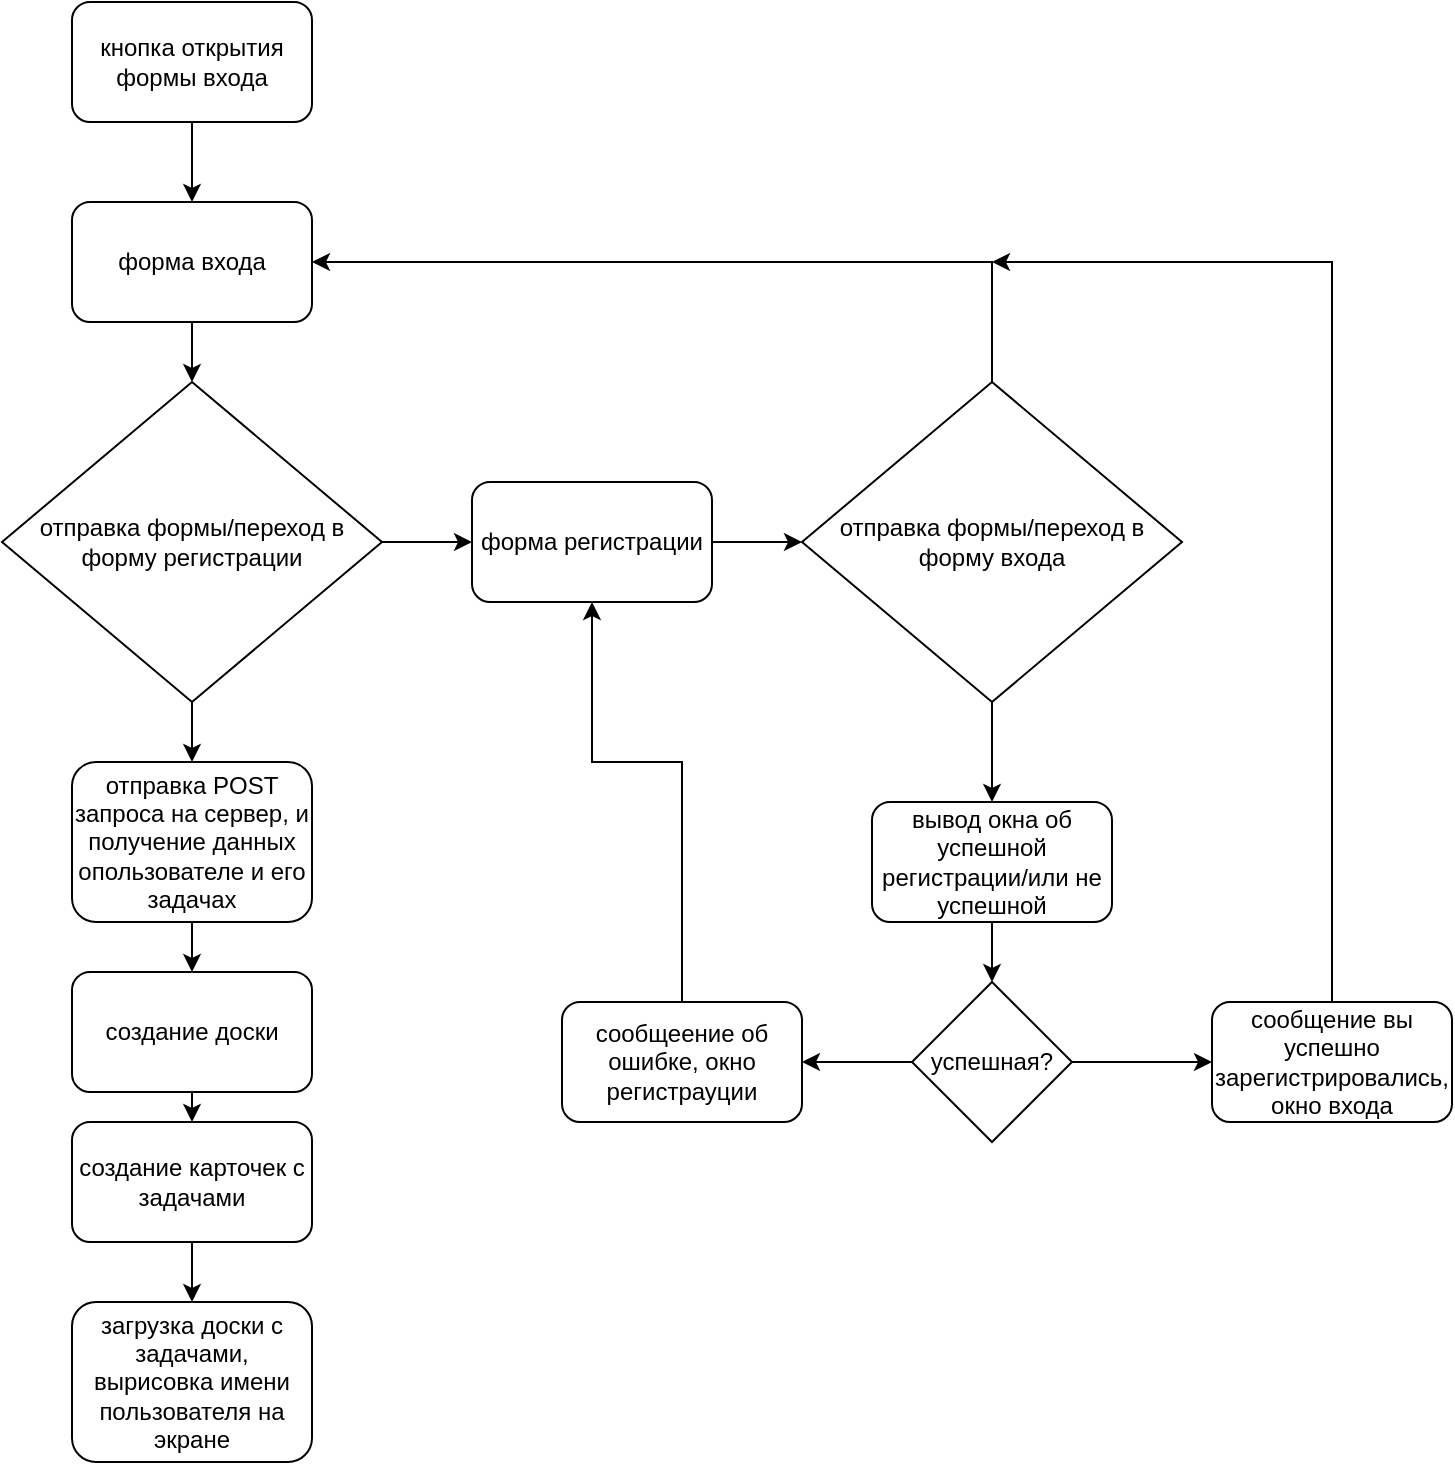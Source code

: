 <mxfile version="21.3.6" type="device">
  <diagram name="Страница 1" id="LW7k3ERH3k6OYLm9xY8x">
    <mxGraphModel dx="1396" dy="758" grid="1" gridSize="10" guides="1" tooltips="1" connect="1" arrows="1" fold="1" page="1" pageScale="1" pageWidth="827" pageHeight="1169" math="0" shadow="0">
      <root>
        <mxCell id="0" />
        <mxCell id="1" parent="0" />
        <mxCell id="o-ercXXJlJIod0jqBGvS-1" style="edgeStyle=orthogonalEdgeStyle;rounded=0;orthogonalLoop=1;jettySize=auto;html=1;exitX=0.5;exitY=1;exitDx=0;exitDy=0;entryX=0.5;entryY=0;entryDx=0;entryDy=0;" edge="1" parent="1" source="7tNmrzLedv5R81ITYd9M-2" target="7tNmrzLedv5R81ITYd9M-3">
          <mxGeometry relative="1" as="geometry" />
        </mxCell>
        <mxCell id="7tNmrzLedv5R81ITYd9M-2" value="кнопка открытия формы входа" style="rounded=1;whiteSpace=wrap;html=1;" parent="1" vertex="1">
          <mxGeometry x="100" y="100" width="120" height="60" as="geometry" />
        </mxCell>
        <mxCell id="o-ercXXJlJIod0jqBGvS-12" style="edgeStyle=orthogonalEdgeStyle;rounded=0;orthogonalLoop=1;jettySize=auto;html=1;exitX=0.5;exitY=1;exitDx=0;exitDy=0;entryX=0.5;entryY=0;entryDx=0;entryDy=0;" edge="1" parent="1" source="7tNmrzLedv5R81ITYd9M-3" target="o-ercXXJlJIod0jqBGvS-11">
          <mxGeometry relative="1" as="geometry" />
        </mxCell>
        <mxCell id="7tNmrzLedv5R81ITYd9M-3" value="форма входа" style="rounded=1;whiteSpace=wrap;html=1;" parent="1" vertex="1">
          <mxGeometry x="100" y="200" width="120" height="60" as="geometry" />
        </mxCell>
        <mxCell id="o-ercXXJlJIod0jqBGvS-16" style="edgeStyle=orthogonalEdgeStyle;rounded=0;orthogonalLoop=1;jettySize=auto;html=1;exitX=1;exitY=0.5;exitDx=0;exitDy=0;entryX=0;entryY=0.5;entryDx=0;entryDy=0;" edge="1" parent="1" source="o-ercXXJlJIod0jqBGvS-3" target="o-ercXXJlJIod0jqBGvS-15">
          <mxGeometry relative="1" as="geometry" />
        </mxCell>
        <mxCell id="o-ercXXJlJIod0jqBGvS-3" value="форма регистрации" style="rounded=1;whiteSpace=wrap;html=1;" vertex="1" parent="1">
          <mxGeometry x="300" y="340" width="120" height="60" as="geometry" />
        </mxCell>
        <mxCell id="o-ercXXJlJIod0jqBGvS-10" value="загрузка доски с задачами, вырисовка имени пользователя на экране&lt;br&gt;" style="rounded=1;whiteSpace=wrap;html=1;" vertex="1" parent="1">
          <mxGeometry x="100" y="750" width="120" height="80" as="geometry" />
        </mxCell>
        <mxCell id="o-ercXXJlJIod0jqBGvS-14" style="edgeStyle=orthogonalEdgeStyle;rounded=0;orthogonalLoop=1;jettySize=auto;html=1;exitX=1;exitY=0.5;exitDx=0;exitDy=0;entryX=0;entryY=0.5;entryDx=0;entryDy=0;" edge="1" parent="1" source="o-ercXXJlJIod0jqBGvS-11" target="o-ercXXJlJIod0jqBGvS-3">
          <mxGeometry relative="1" as="geometry" />
        </mxCell>
        <mxCell id="o-ercXXJlJIod0jqBGvS-24" style="edgeStyle=orthogonalEdgeStyle;rounded=0;orthogonalLoop=1;jettySize=auto;html=1;exitX=0.5;exitY=1;exitDx=0;exitDy=0;entryX=0.5;entryY=0;entryDx=0;entryDy=0;" edge="1" parent="1" source="o-ercXXJlJIod0jqBGvS-11" target="o-ercXXJlJIod0jqBGvS-20">
          <mxGeometry relative="1" as="geometry" />
        </mxCell>
        <mxCell id="o-ercXXJlJIod0jqBGvS-11" value="отправка формы/переход в форму регистрации&lt;br&gt;" style="rhombus;whiteSpace=wrap;html=1;" vertex="1" parent="1">
          <mxGeometry x="65" y="290" width="190" height="160" as="geometry" />
        </mxCell>
        <mxCell id="o-ercXXJlJIod0jqBGvS-17" style="edgeStyle=orthogonalEdgeStyle;rounded=0;orthogonalLoop=1;jettySize=auto;html=1;exitX=0.5;exitY=0;exitDx=0;exitDy=0;" edge="1" parent="1" source="o-ercXXJlJIod0jqBGvS-15">
          <mxGeometry relative="1" as="geometry">
            <mxPoint x="220" y="230" as="targetPoint" />
            <Array as="points">
              <mxPoint x="560" y="230" />
              <mxPoint x="220" y="230" />
            </Array>
          </mxGeometry>
        </mxCell>
        <mxCell id="o-ercXXJlJIod0jqBGvS-19" style="edgeStyle=orthogonalEdgeStyle;rounded=0;orthogonalLoop=1;jettySize=auto;html=1;exitX=0.5;exitY=1;exitDx=0;exitDy=0;entryX=0.5;entryY=0;entryDx=0;entryDy=0;" edge="1" parent="1" source="o-ercXXJlJIod0jqBGvS-15" target="o-ercXXJlJIod0jqBGvS-18">
          <mxGeometry relative="1" as="geometry" />
        </mxCell>
        <mxCell id="o-ercXXJlJIod0jqBGvS-15" value="отправка формы/переход в форму входа" style="rhombus;whiteSpace=wrap;html=1;" vertex="1" parent="1">
          <mxGeometry x="465" y="290" width="190" height="160" as="geometry" />
        </mxCell>
        <mxCell id="o-ercXXJlJIod0jqBGvS-29" style="edgeStyle=orthogonalEdgeStyle;rounded=0;orthogonalLoop=1;jettySize=auto;html=1;exitX=0.5;exitY=1;exitDx=0;exitDy=0;entryX=0.5;entryY=0;entryDx=0;entryDy=0;" edge="1" parent="1" source="o-ercXXJlJIod0jqBGvS-18" target="o-ercXXJlJIod0jqBGvS-28">
          <mxGeometry relative="1" as="geometry" />
        </mxCell>
        <mxCell id="o-ercXXJlJIod0jqBGvS-18" value="вывод окна об успешной регистрации/или не успешной" style="rounded=1;whiteSpace=wrap;html=1;" vertex="1" parent="1">
          <mxGeometry x="500" y="500" width="120" height="60" as="geometry" />
        </mxCell>
        <mxCell id="o-ercXXJlJIod0jqBGvS-25" style="edgeStyle=orthogonalEdgeStyle;rounded=0;orthogonalLoop=1;jettySize=auto;html=1;exitX=0.5;exitY=1;exitDx=0;exitDy=0;entryX=0.5;entryY=0;entryDx=0;entryDy=0;" edge="1" parent="1" source="o-ercXXJlJIod0jqBGvS-20" target="o-ercXXJlJIod0jqBGvS-21">
          <mxGeometry relative="1" as="geometry" />
        </mxCell>
        <mxCell id="o-ercXXJlJIod0jqBGvS-20" value="отправка POST запроса на сервер, и получение данных опользователе и его задачах&lt;br&gt;" style="rounded=1;whiteSpace=wrap;html=1;" vertex="1" parent="1">
          <mxGeometry x="100" y="480" width="120" height="80" as="geometry" />
        </mxCell>
        <mxCell id="o-ercXXJlJIod0jqBGvS-26" style="edgeStyle=orthogonalEdgeStyle;rounded=0;orthogonalLoop=1;jettySize=auto;html=1;exitX=0.5;exitY=1;exitDx=0;exitDy=0;entryX=0.5;entryY=0;entryDx=0;entryDy=0;" edge="1" parent="1" source="o-ercXXJlJIod0jqBGvS-21" target="o-ercXXJlJIod0jqBGvS-23">
          <mxGeometry relative="1" as="geometry" />
        </mxCell>
        <mxCell id="o-ercXXJlJIod0jqBGvS-21" value="создание доски" style="rounded=1;whiteSpace=wrap;html=1;" vertex="1" parent="1">
          <mxGeometry x="100" y="585" width="120" height="60" as="geometry" />
        </mxCell>
        <mxCell id="o-ercXXJlJIod0jqBGvS-27" style="edgeStyle=orthogonalEdgeStyle;rounded=0;orthogonalLoop=1;jettySize=auto;html=1;exitX=0.5;exitY=1;exitDx=0;exitDy=0;entryX=0.5;entryY=0;entryDx=0;entryDy=0;" edge="1" parent="1" source="o-ercXXJlJIod0jqBGvS-23" target="o-ercXXJlJIod0jqBGvS-10">
          <mxGeometry relative="1" as="geometry" />
        </mxCell>
        <mxCell id="o-ercXXJlJIod0jqBGvS-23" value="создание карточек с задачами" style="rounded=1;whiteSpace=wrap;html=1;" vertex="1" parent="1">
          <mxGeometry x="100" y="660" width="120" height="60" as="geometry" />
        </mxCell>
        <mxCell id="o-ercXXJlJIod0jqBGvS-36" style="edgeStyle=orthogonalEdgeStyle;rounded=0;orthogonalLoop=1;jettySize=auto;html=1;exitX=0;exitY=0.5;exitDx=0;exitDy=0;entryX=1;entryY=0.5;entryDx=0;entryDy=0;" edge="1" parent="1" source="o-ercXXJlJIod0jqBGvS-28" target="o-ercXXJlJIod0jqBGvS-31">
          <mxGeometry relative="1" as="geometry" />
        </mxCell>
        <mxCell id="o-ercXXJlJIod0jqBGvS-37" style="edgeStyle=orthogonalEdgeStyle;rounded=0;orthogonalLoop=1;jettySize=auto;html=1;exitX=1;exitY=0.5;exitDx=0;exitDy=0;entryX=0;entryY=0.5;entryDx=0;entryDy=0;" edge="1" parent="1" source="o-ercXXJlJIod0jqBGvS-28" target="o-ercXXJlJIod0jqBGvS-30">
          <mxGeometry relative="1" as="geometry" />
        </mxCell>
        <mxCell id="o-ercXXJlJIod0jqBGvS-28" value="успешная?" style="rhombus;whiteSpace=wrap;html=1;" vertex="1" parent="1">
          <mxGeometry x="520" y="590" width="80" height="80" as="geometry" />
        </mxCell>
        <mxCell id="o-ercXXJlJIod0jqBGvS-38" style="edgeStyle=orthogonalEdgeStyle;rounded=0;orthogonalLoop=1;jettySize=auto;html=1;exitX=0.5;exitY=0;exitDx=0;exitDy=0;" edge="1" parent="1" source="o-ercXXJlJIod0jqBGvS-30">
          <mxGeometry relative="1" as="geometry">
            <mxPoint x="560" y="230" as="targetPoint" />
            <Array as="points">
              <mxPoint x="730" y="230" />
            </Array>
          </mxGeometry>
        </mxCell>
        <mxCell id="o-ercXXJlJIod0jqBGvS-30" value="сообщение вы успешно зарегистрировались, окно входа" style="rounded=1;whiteSpace=wrap;html=1;" vertex="1" parent="1">
          <mxGeometry x="670" y="600" width="120" height="60" as="geometry" />
        </mxCell>
        <mxCell id="o-ercXXJlJIod0jqBGvS-35" style="edgeStyle=orthogonalEdgeStyle;rounded=0;orthogonalLoop=1;jettySize=auto;html=1;exitX=0.5;exitY=0;exitDx=0;exitDy=0;entryX=0.5;entryY=1;entryDx=0;entryDy=0;" edge="1" parent="1" source="o-ercXXJlJIod0jqBGvS-31" target="o-ercXXJlJIod0jqBGvS-3">
          <mxGeometry relative="1" as="geometry">
            <Array as="points">
              <mxPoint x="405" y="480" />
              <mxPoint x="360" y="480" />
            </Array>
          </mxGeometry>
        </mxCell>
        <mxCell id="o-ercXXJlJIod0jqBGvS-31" value="сообщеение об ошибке, окно регистрауции" style="rounded=1;whiteSpace=wrap;html=1;" vertex="1" parent="1">
          <mxGeometry x="345" y="600" width="120" height="60" as="geometry" />
        </mxCell>
      </root>
    </mxGraphModel>
  </diagram>
</mxfile>
